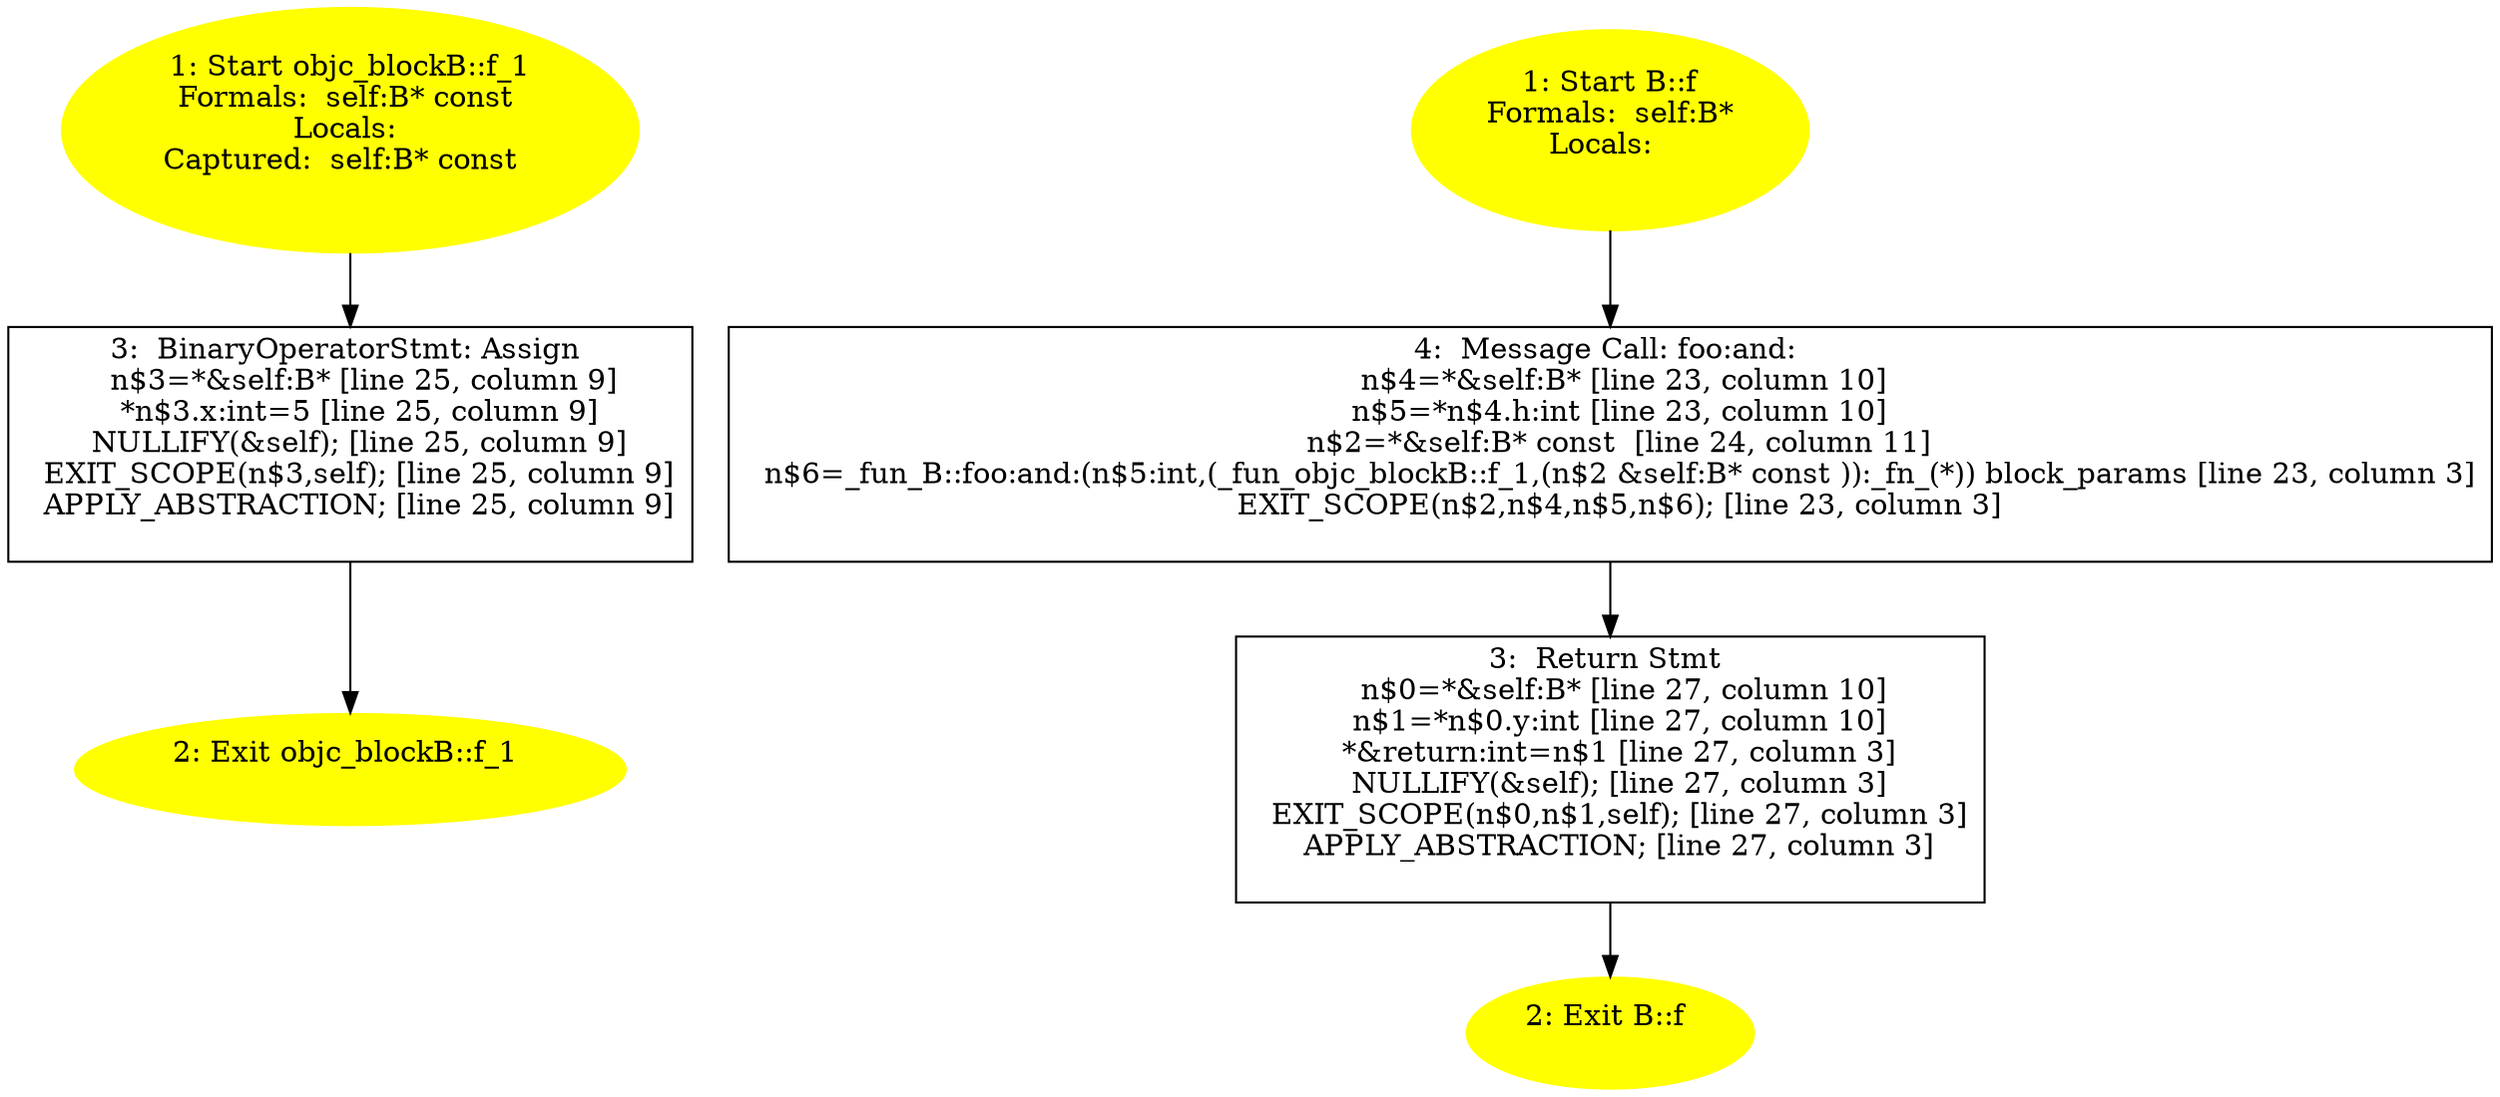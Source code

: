 /* @generated */
digraph cfg {
"objc_blockB::f_1(class B).5b7adcd944bbfcb88a674af924a1733e_1" [label="1: Start objc_blockB::f_1\nFormals:  self:B* const \nLocals: \nCaptured:  self:B* const  \n  " color=yellow style=filled]
	

	 "objc_blockB::f_1(class B).5b7adcd944bbfcb88a674af924a1733e_1" -> "objc_blockB::f_1(class B).5b7adcd944bbfcb88a674af924a1733e_3" ;
"objc_blockB::f_1(class B).5b7adcd944bbfcb88a674af924a1733e_2" [label="2: Exit objc_blockB::f_1 \n  " color=yellow style=filled]
	

"objc_blockB::f_1(class B).5b7adcd944bbfcb88a674af924a1733e_3" [label="3:  BinaryOperatorStmt: Assign \n   n$3=*&self:B* [line 25, column 9]\n  *n$3.x:int=5 [line 25, column 9]\n  NULLIFY(&self); [line 25, column 9]\n  EXIT_SCOPE(n$3,self); [line 25, column 9]\n  APPLY_ABSTRACTION; [line 25, column 9]\n " shape="box"]
	

	 "objc_blockB::f_1(class B).5b7adcd944bbfcb88a674af924a1733e_3" -> "objc_blockB::f_1(class B).5b7adcd944bbfcb88a674af924a1733e_2" ;
"f#B#instance.f1371ff5e7f410d3df6a2e71ff0a814e_1" [label="1: Start B::f\nFormals:  self:B*\nLocals:  \n  " color=yellow style=filled]
	

	 "f#B#instance.f1371ff5e7f410d3df6a2e71ff0a814e_1" -> "f#B#instance.f1371ff5e7f410d3df6a2e71ff0a814e_4" ;
"f#B#instance.f1371ff5e7f410d3df6a2e71ff0a814e_2" [label="2: Exit B::f \n  " color=yellow style=filled]
	

"f#B#instance.f1371ff5e7f410d3df6a2e71ff0a814e_3" [label="3:  Return Stmt \n   n$0=*&self:B* [line 27, column 10]\n  n$1=*n$0.y:int [line 27, column 10]\n  *&return:int=n$1 [line 27, column 3]\n  NULLIFY(&self); [line 27, column 3]\n  EXIT_SCOPE(n$0,n$1,self); [line 27, column 3]\n  APPLY_ABSTRACTION; [line 27, column 3]\n " shape="box"]
	

	 "f#B#instance.f1371ff5e7f410d3df6a2e71ff0a814e_3" -> "f#B#instance.f1371ff5e7f410d3df6a2e71ff0a814e_2" ;
"f#B#instance.f1371ff5e7f410d3df6a2e71ff0a814e_4" [label="4:  Message Call: foo:and: \n   n$4=*&self:B* [line 23, column 10]\n  n$5=*n$4.h:int [line 23, column 10]\n  n$2=*&self:B* const  [line 24, column 11]\n  n$6=_fun_B::foo:and:(n$5:int,(_fun_objc_blockB::f_1,(n$2 &self:B* const )):_fn_(*)) block_params [line 23, column 3]\n  EXIT_SCOPE(n$2,n$4,n$5,n$6); [line 23, column 3]\n " shape="box"]
	

	 "f#B#instance.f1371ff5e7f410d3df6a2e71ff0a814e_4" -> "f#B#instance.f1371ff5e7f410d3df6a2e71ff0a814e_3" ;
}
